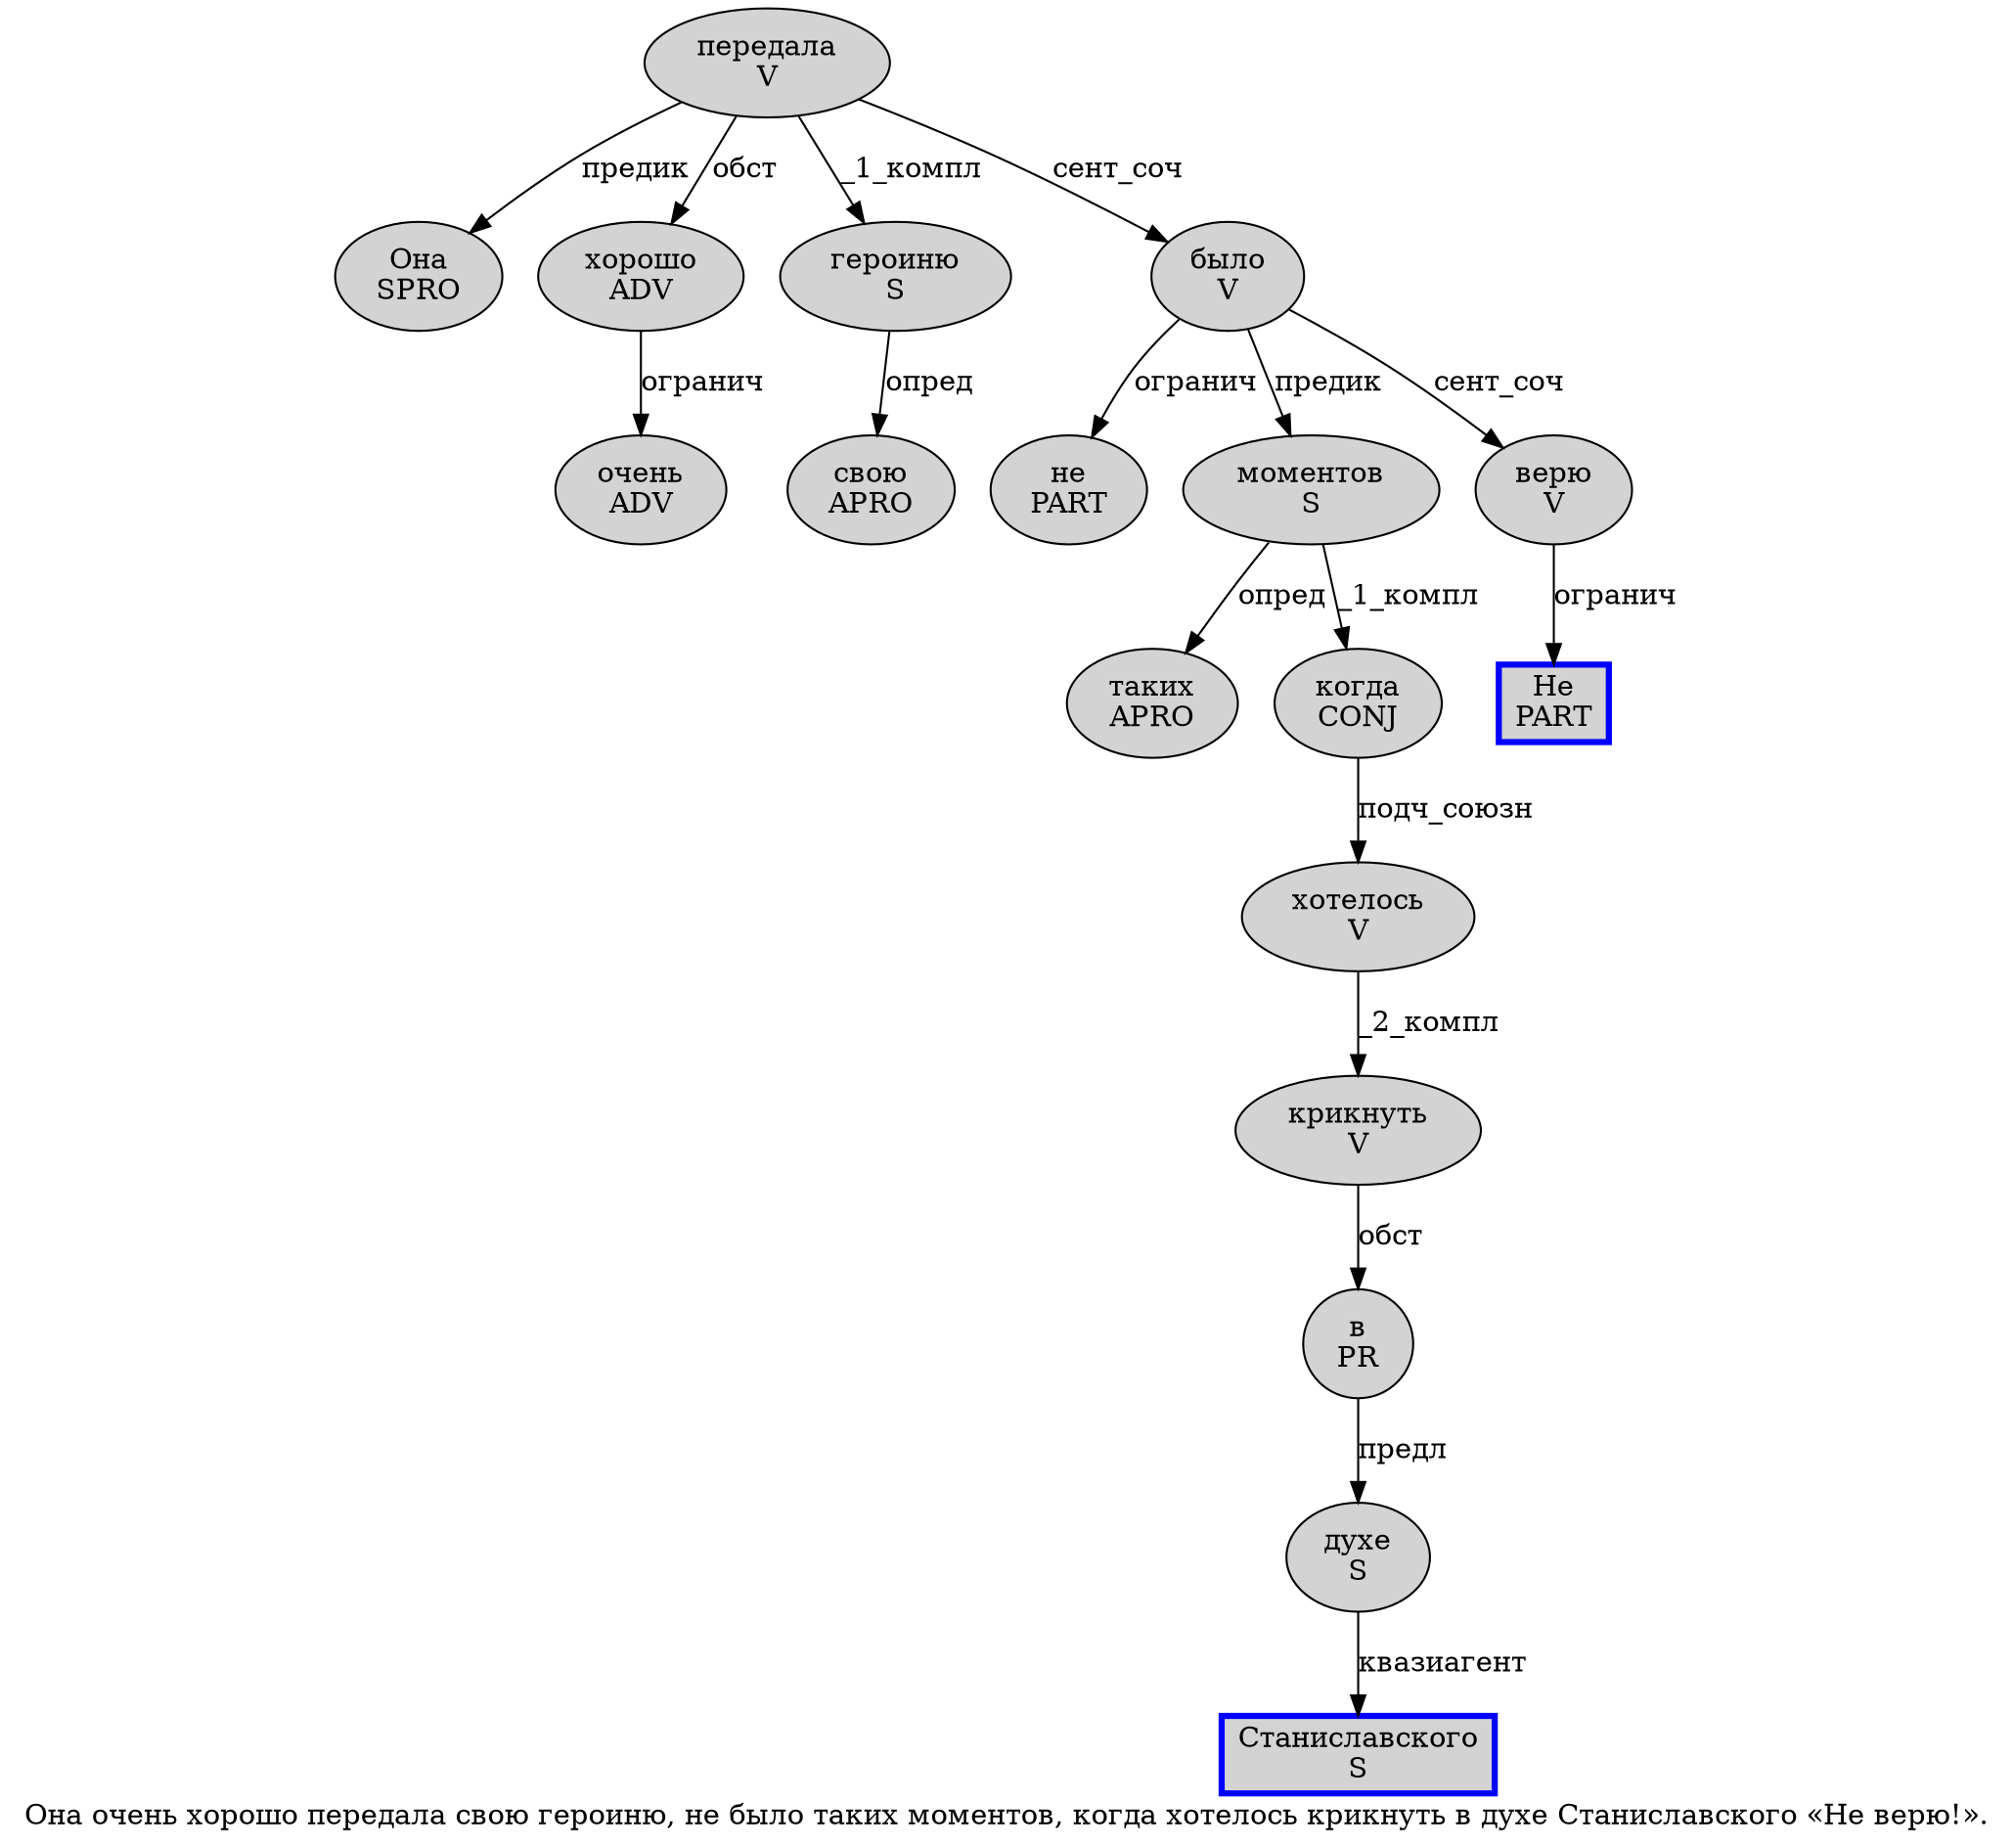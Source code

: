 digraph SENTENCE_670 {
	graph [label="Она очень хорошо передала свою героиню, не было таких моментов, когда хотелось крикнуть в духе Станиславского «Не верю!»."]
	node [style=filled]
		0 [label="Она
SPRO" color="" fillcolor=lightgray penwidth=1 shape=ellipse]
		1 [label="очень
ADV" color="" fillcolor=lightgray penwidth=1 shape=ellipse]
		2 [label="хорошо
ADV" color="" fillcolor=lightgray penwidth=1 shape=ellipse]
		3 [label="передала
V" color="" fillcolor=lightgray penwidth=1 shape=ellipse]
		4 [label="свою
APRO" color="" fillcolor=lightgray penwidth=1 shape=ellipse]
		5 [label="героиню
S" color="" fillcolor=lightgray penwidth=1 shape=ellipse]
		7 [label="не
PART" color="" fillcolor=lightgray penwidth=1 shape=ellipse]
		8 [label="было
V" color="" fillcolor=lightgray penwidth=1 shape=ellipse]
		9 [label="таких
APRO" color="" fillcolor=lightgray penwidth=1 shape=ellipse]
		10 [label="моментов
S" color="" fillcolor=lightgray penwidth=1 shape=ellipse]
		12 [label="когда
CONJ" color="" fillcolor=lightgray penwidth=1 shape=ellipse]
		13 [label="хотелось
V" color="" fillcolor=lightgray penwidth=1 shape=ellipse]
		14 [label="крикнуть
V" color="" fillcolor=lightgray penwidth=1 shape=ellipse]
		15 [label="в
PR" color="" fillcolor=lightgray penwidth=1 shape=ellipse]
		16 [label="духе
S" color="" fillcolor=lightgray penwidth=1 shape=ellipse]
		17 [label="Станиславского
S" color=blue fillcolor=lightgray penwidth=3 shape=box]
		19 [label="Не
PART" color=blue fillcolor=lightgray penwidth=3 shape=box]
		20 [label="верю
V" color="" fillcolor=lightgray penwidth=1 shape=ellipse]
			15 -> 16 [label="предл"]
			16 -> 17 [label="квазиагент"]
			2 -> 1 [label="огранич"]
			12 -> 13 [label="подч_союзн"]
			20 -> 19 [label="огранич"]
			8 -> 7 [label="огранич"]
			8 -> 10 [label="предик"]
			8 -> 20 [label="сент_соч"]
			5 -> 4 [label="опред"]
			13 -> 14 [label="_2_компл"]
			3 -> 0 [label="предик"]
			3 -> 2 [label="обст"]
			3 -> 5 [label="_1_компл"]
			3 -> 8 [label="сент_соч"]
			14 -> 15 [label="обст"]
			10 -> 9 [label="опред"]
			10 -> 12 [label="_1_компл"]
}